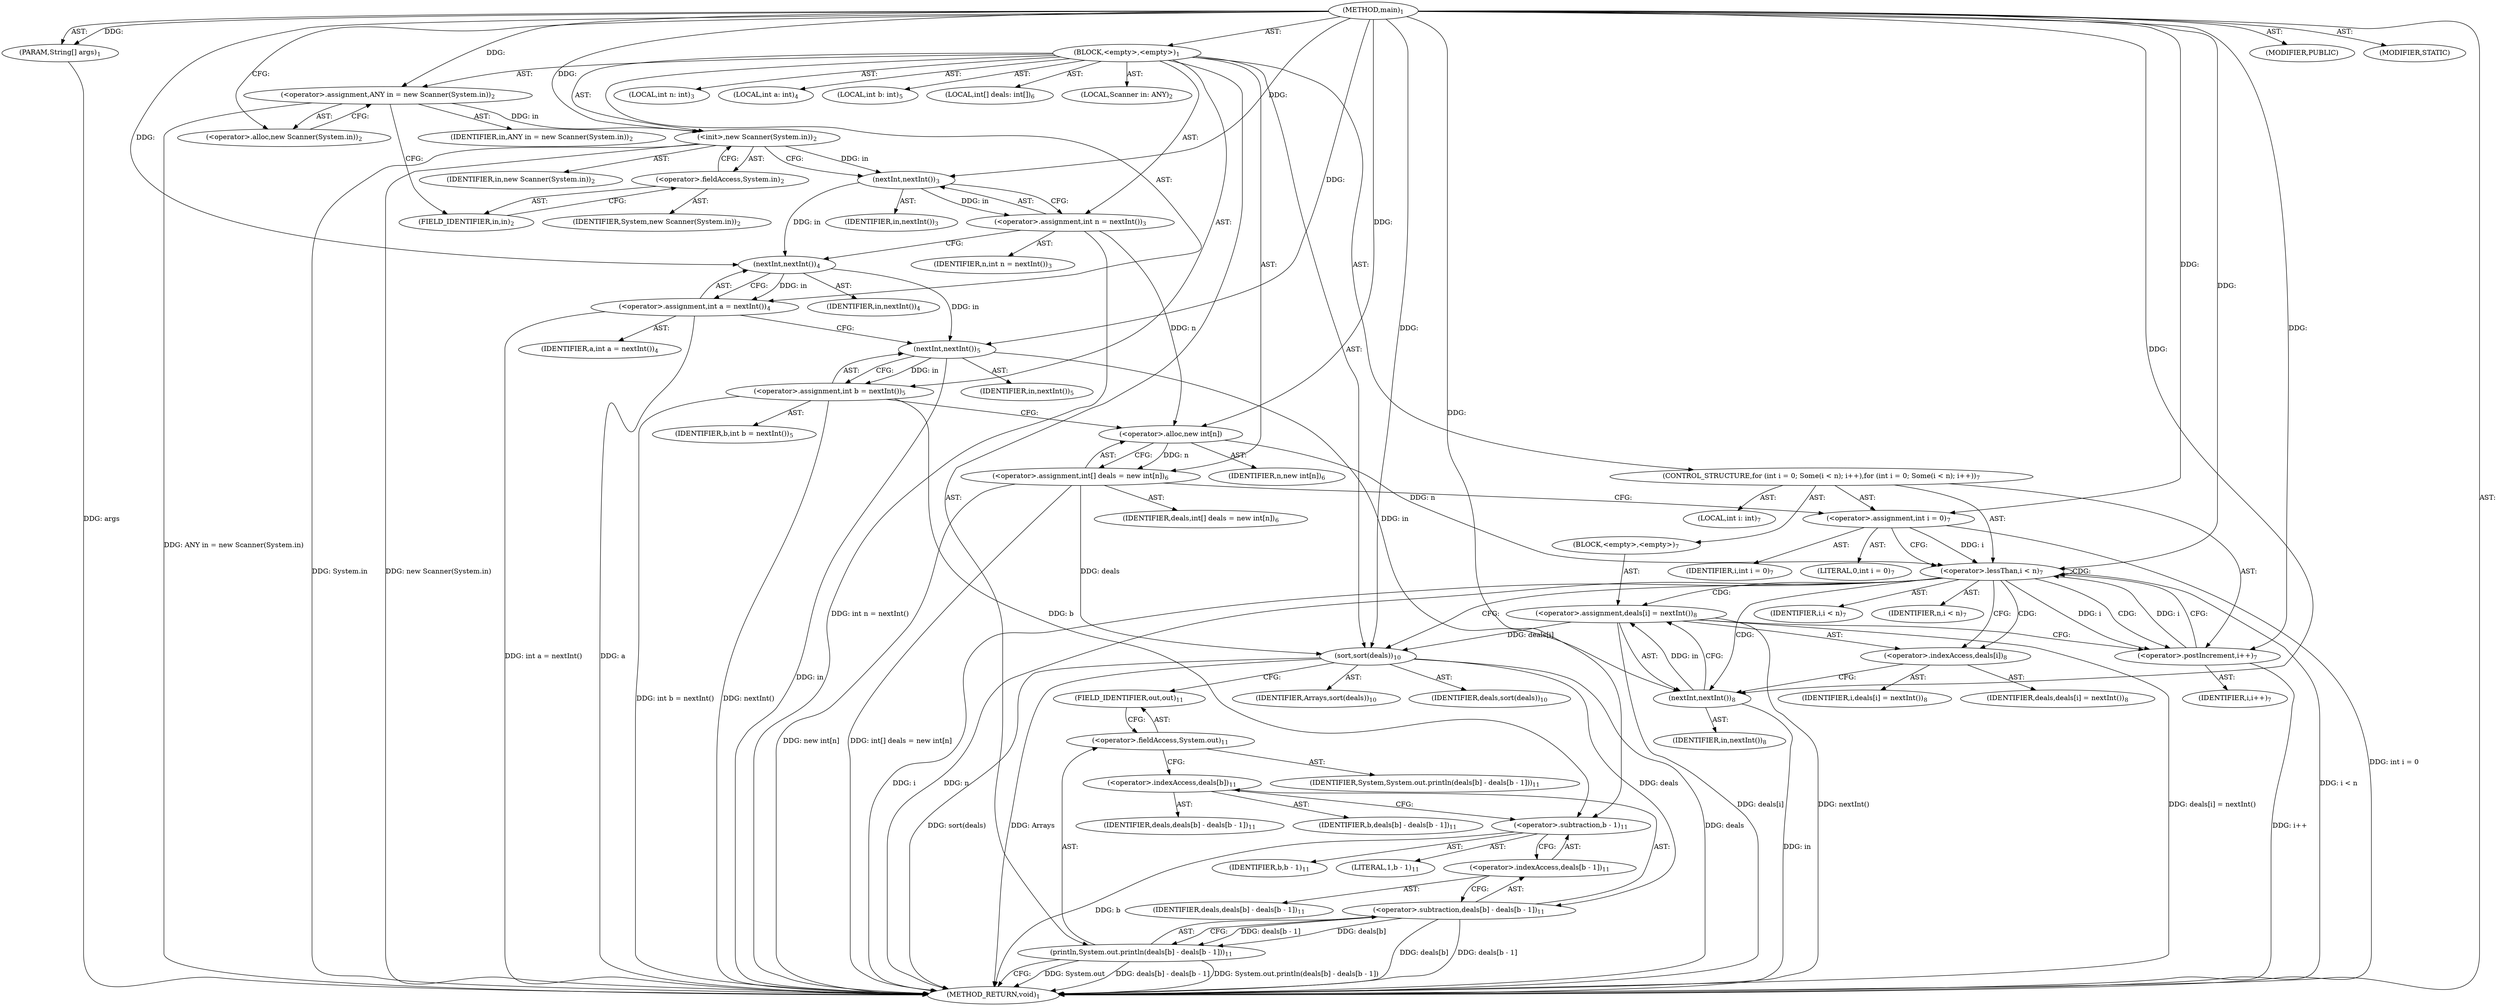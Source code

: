 digraph "main" {  
"19" [label = <(METHOD,main)<SUB>1</SUB>> ]
"20" [label = <(PARAM,String[] args)<SUB>1</SUB>> ]
"21" [label = <(BLOCK,&lt;empty&gt;,&lt;empty&gt;)<SUB>1</SUB>> ]
"4" [label = <(LOCAL,Scanner in: ANY)<SUB>2</SUB>> ]
"22" [label = <(&lt;operator&gt;.assignment,ANY in = new Scanner(System.in))<SUB>2</SUB>> ]
"23" [label = <(IDENTIFIER,in,ANY in = new Scanner(System.in))<SUB>2</SUB>> ]
"24" [label = <(&lt;operator&gt;.alloc,new Scanner(System.in))<SUB>2</SUB>> ]
"25" [label = <(&lt;init&gt;,new Scanner(System.in))<SUB>2</SUB>> ]
"3" [label = <(IDENTIFIER,in,new Scanner(System.in))<SUB>2</SUB>> ]
"26" [label = <(&lt;operator&gt;.fieldAccess,System.in)<SUB>2</SUB>> ]
"27" [label = <(IDENTIFIER,System,new Scanner(System.in))<SUB>2</SUB>> ]
"28" [label = <(FIELD_IDENTIFIER,in,in)<SUB>2</SUB>> ]
"29" [label = <(LOCAL,int n: int)<SUB>3</SUB>> ]
"30" [label = <(&lt;operator&gt;.assignment,int n = nextInt())<SUB>3</SUB>> ]
"31" [label = <(IDENTIFIER,n,int n = nextInt())<SUB>3</SUB>> ]
"32" [label = <(nextInt,nextInt())<SUB>3</SUB>> ]
"33" [label = <(IDENTIFIER,in,nextInt())<SUB>3</SUB>> ]
"34" [label = <(LOCAL,int a: int)<SUB>4</SUB>> ]
"35" [label = <(&lt;operator&gt;.assignment,int a = nextInt())<SUB>4</SUB>> ]
"36" [label = <(IDENTIFIER,a,int a = nextInt())<SUB>4</SUB>> ]
"37" [label = <(nextInt,nextInt())<SUB>4</SUB>> ]
"38" [label = <(IDENTIFIER,in,nextInt())<SUB>4</SUB>> ]
"39" [label = <(LOCAL,int b: int)<SUB>5</SUB>> ]
"40" [label = <(&lt;operator&gt;.assignment,int b = nextInt())<SUB>5</SUB>> ]
"41" [label = <(IDENTIFIER,b,int b = nextInt())<SUB>5</SUB>> ]
"42" [label = <(nextInt,nextInt())<SUB>5</SUB>> ]
"43" [label = <(IDENTIFIER,in,nextInt())<SUB>5</SUB>> ]
"44" [label = <(LOCAL,int[] deals: int[])<SUB>6</SUB>> ]
"45" [label = <(&lt;operator&gt;.assignment,int[] deals = new int[n])<SUB>6</SUB>> ]
"46" [label = <(IDENTIFIER,deals,int[] deals = new int[n])<SUB>6</SUB>> ]
"47" [label = <(&lt;operator&gt;.alloc,new int[n])> ]
"48" [label = <(IDENTIFIER,n,new int[n])<SUB>6</SUB>> ]
"49" [label = <(CONTROL_STRUCTURE,for (int i = 0; Some(i &lt; n); i++),for (int i = 0; Some(i &lt; n); i++))<SUB>7</SUB>> ]
"50" [label = <(LOCAL,int i: int)<SUB>7</SUB>> ]
"51" [label = <(&lt;operator&gt;.assignment,int i = 0)<SUB>7</SUB>> ]
"52" [label = <(IDENTIFIER,i,int i = 0)<SUB>7</SUB>> ]
"53" [label = <(LITERAL,0,int i = 0)<SUB>7</SUB>> ]
"54" [label = <(&lt;operator&gt;.lessThan,i &lt; n)<SUB>7</SUB>> ]
"55" [label = <(IDENTIFIER,i,i &lt; n)<SUB>7</SUB>> ]
"56" [label = <(IDENTIFIER,n,i &lt; n)<SUB>7</SUB>> ]
"57" [label = <(&lt;operator&gt;.postIncrement,i++)<SUB>7</SUB>> ]
"58" [label = <(IDENTIFIER,i,i++)<SUB>7</SUB>> ]
"59" [label = <(BLOCK,&lt;empty&gt;,&lt;empty&gt;)<SUB>7</SUB>> ]
"60" [label = <(&lt;operator&gt;.assignment,deals[i] = nextInt())<SUB>8</SUB>> ]
"61" [label = <(&lt;operator&gt;.indexAccess,deals[i])<SUB>8</SUB>> ]
"62" [label = <(IDENTIFIER,deals,deals[i] = nextInt())<SUB>8</SUB>> ]
"63" [label = <(IDENTIFIER,i,deals[i] = nextInt())<SUB>8</SUB>> ]
"64" [label = <(nextInt,nextInt())<SUB>8</SUB>> ]
"65" [label = <(IDENTIFIER,in,nextInt())<SUB>8</SUB>> ]
"66" [label = <(sort,sort(deals))<SUB>10</SUB>> ]
"67" [label = <(IDENTIFIER,Arrays,sort(deals))<SUB>10</SUB>> ]
"68" [label = <(IDENTIFIER,deals,sort(deals))<SUB>10</SUB>> ]
"69" [label = <(println,System.out.println(deals[b] - deals[b - 1]))<SUB>11</SUB>> ]
"70" [label = <(&lt;operator&gt;.fieldAccess,System.out)<SUB>11</SUB>> ]
"71" [label = <(IDENTIFIER,System,System.out.println(deals[b] - deals[b - 1]))<SUB>11</SUB>> ]
"72" [label = <(FIELD_IDENTIFIER,out,out)<SUB>11</SUB>> ]
"73" [label = <(&lt;operator&gt;.subtraction,deals[b] - deals[b - 1])<SUB>11</SUB>> ]
"74" [label = <(&lt;operator&gt;.indexAccess,deals[b])<SUB>11</SUB>> ]
"75" [label = <(IDENTIFIER,deals,deals[b] - deals[b - 1])<SUB>11</SUB>> ]
"76" [label = <(IDENTIFIER,b,deals[b] - deals[b - 1])<SUB>11</SUB>> ]
"77" [label = <(&lt;operator&gt;.indexAccess,deals[b - 1])<SUB>11</SUB>> ]
"78" [label = <(IDENTIFIER,deals,deals[b] - deals[b - 1])<SUB>11</SUB>> ]
"79" [label = <(&lt;operator&gt;.subtraction,b - 1)<SUB>11</SUB>> ]
"80" [label = <(IDENTIFIER,b,b - 1)<SUB>11</SUB>> ]
"81" [label = <(LITERAL,1,b - 1)<SUB>11</SUB>> ]
"82" [label = <(MODIFIER,PUBLIC)> ]
"83" [label = <(MODIFIER,STATIC)> ]
"84" [label = <(METHOD_RETURN,void)<SUB>1</SUB>> ]
  "19" -> "20"  [ label = "AST: "] 
  "19" -> "21"  [ label = "AST: "] 
  "19" -> "82"  [ label = "AST: "] 
  "19" -> "83"  [ label = "AST: "] 
  "19" -> "84"  [ label = "AST: "] 
  "21" -> "4"  [ label = "AST: "] 
  "21" -> "22"  [ label = "AST: "] 
  "21" -> "25"  [ label = "AST: "] 
  "21" -> "29"  [ label = "AST: "] 
  "21" -> "30"  [ label = "AST: "] 
  "21" -> "34"  [ label = "AST: "] 
  "21" -> "35"  [ label = "AST: "] 
  "21" -> "39"  [ label = "AST: "] 
  "21" -> "40"  [ label = "AST: "] 
  "21" -> "44"  [ label = "AST: "] 
  "21" -> "45"  [ label = "AST: "] 
  "21" -> "49"  [ label = "AST: "] 
  "21" -> "66"  [ label = "AST: "] 
  "21" -> "69"  [ label = "AST: "] 
  "22" -> "23"  [ label = "AST: "] 
  "22" -> "24"  [ label = "AST: "] 
  "25" -> "3"  [ label = "AST: "] 
  "25" -> "26"  [ label = "AST: "] 
  "26" -> "27"  [ label = "AST: "] 
  "26" -> "28"  [ label = "AST: "] 
  "30" -> "31"  [ label = "AST: "] 
  "30" -> "32"  [ label = "AST: "] 
  "32" -> "33"  [ label = "AST: "] 
  "35" -> "36"  [ label = "AST: "] 
  "35" -> "37"  [ label = "AST: "] 
  "37" -> "38"  [ label = "AST: "] 
  "40" -> "41"  [ label = "AST: "] 
  "40" -> "42"  [ label = "AST: "] 
  "42" -> "43"  [ label = "AST: "] 
  "45" -> "46"  [ label = "AST: "] 
  "45" -> "47"  [ label = "AST: "] 
  "47" -> "48"  [ label = "AST: "] 
  "49" -> "50"  [ label = "AST: "] 
  "49" -> "51"  [ label = "AST: "] 
  "49" -> "54"  [ label = "AST: "] 
  "49" -> "57"  [ label = "AST: "] 
  "49" -> "59"  [ label = "AST: "] 
  "51" -> "52"  [ label = "AST: "] 
  "51" -> "53"  [ label = "AST: "] 
  "54" -> "55"  [ label = "AST: "] 
  "54" -> "56"  [ label = "AST: "] 
  "57" -> "58"  [ label = "AST: "] 
  "59" -> "60"  [ label = "AST: "] 
  "60" -> "61"  [ label = "AST: "] 
  "60" -> "64"  [ label = "AST: "] 
  "61" -> "62"  [ label = "AST: "] 
  "61" -> "63"  [ label = "AST: "] 
  "64" -> "65"  [ label = "AST: "] 
  "66" -> "67"  [ label = "AST: "] 
  "66" -> "68"  [ label = "AST: "] 
  "69" -> "70"  [ label = "AST: "] 
  "69" -> "73"  [ label = "AST: "] 
  "70" -> "71"  [ label = "AST: "] 
  "70" -> "72"  [ label = "AST: "] 
  "73" -> "74"  [ label = "AST: "] 
  "73" -> "77"  [ label = "AST: "] 
  "74" -> "75"  [ label = "AST: "] 
  "74" -> "76"  [ label = "AST: "] 
  "77" -> "78"  [ label = "AST: "] 
  "77" -> "79"  [ label = "AST: "] 
  "79" -> "80"  [ label = "AST: "] 
  "79" -> "81"  [ label = "AST: "] 
  "22" -> "28"  [ label = "CFG: "] 
  "25" -> "32"  [ label = "CFG: "] 
  "30" -> "37"  [ label = "CFG: "] 
  "35" -> "42"  [ label = "CFG: "] 
  "40" -> "47"  [ label = "CFG: "] 
  "45" -> "51"  [ label = "CFG: "] 
  "66" -> "72"  [ label = "CFG: "] 
  "69" -> "84"  [ label = "CFG: "] 
  "24" -> "22"  [ label = "CFG: "] 
  "26" -> "25"  [ label = "CFG: "] 
  "32" -> "30"  [ label = "CFG: "] 
  "37" -> "35"  [ label = "CFG: "] 
  "42" -> "40"  [ label = "CFG: "] 
  "47" -> "45"  [ label = "CFG: "] 
  "51" -> "54"  [ label = "CFG: "] 
  "54" -> "61"  [ label = "CFG: "] 
  "54" -> "66"  [ label = "CFG: "] 
  "57" -> "54"  [ label = "CFG: "] 
  "70" -> "74"  [ label = "CFG: "] 
  "73" -> "69"  [ label = "CFG: "] 
  "28" -> "26"  [ label = "CFG: "] 
  "60" -> "57"  [ label = "CFG: "] 
  "72" -> "70"  [ label = "CFG: "] 
  "74" -> "79"  [ label = "CFG: "] 
  "77" -> "73"  [ label = "CFG: "] 
  "61" -> "64"  [ label = "CFG: "] 
  "64" -> "60"  [ label = "CFG: "] 
  "79" -> "77"  [ label = "CFG: "] 
  "19" -> "24"  [ label = "CFG: "] 
  "20" -> "84"  [ label = "DDG: args"] 
  "22" -> "84"  [ label = "DDG: ANY in = new Scanner(System.in)"] 
  "25" -> "84"  [ label = "DDG: System.in"] 
  "25" -> "84"  [ label = "DDG: new Scanner(System.in)"] 
  "30" -> "84"  [ label = "DDG: int n = nextInt()"] 
  "35" -> "84"  [ label = "DDG: a"] 
  "35" -> "84"  [ label = "DDG: int a = nextInt()"] 
  "42" -> "84"  [ label = "DDG: in"] 
  "40" -> "84"  [ label = "DDG: nextInt()"] 
  "40" -> "84"  [ label = "DDG: int b = nextInt()"] 
  "45" -> "84"  [ label = "DDG: new int[n]"] 
  "45" -> "84"  [ label = "DDG: int[] deals = new int[n]"] 
  "51" -> "84"  [ label = "DDG: int i = 0"] 
  "54" -> "84"  [ label = "DDG: i"] 
  "54" -> "84"  [ label = "DDG: n"] 
  "54" -> "84"  [ label = "DDG: i &lt; n"] 
  "66" -> "84"  [ label = "DDG: deals"] 
  "66" -> "84"  [ label = "DDG: sort(deals)"] 
  "69" -> "84"  [ label = "DDG: System.out"] 
  "73" -> "84"  [ label = "DDG: deals[b]"] 
  "79" -> "84"  [ label = "DDG: b"] 
  "73" -> "84"  [ label = "DDG: deals[b - 1]"] 
  "69" -> "84"  [ label = "DDG: deals[b] - deals[b - 1]"] 
  "69" -> "84"  [ label = "DDG: System.out.println(deals[b] - deals[b - 1])"] 
  "60" -> "84"  [ label = "DDG: deals[i]"] 
  "64" -> "84"  [ label = "DDG: in"] 
  "60" -> "84"  [ label = "DDG: nextInt()"] 
  "60" -> "84"  [ label = "DDG: deals[i] = nextInt()"] 
  "57" -> "84"  [ label = "DDG: i++"] 
  "66" -> "84"  [ label = "DDG: Arrays"] 
  "19" -> "20"  [ label = "DDG: "] 
  "19" -> "22"  [ label = "DDG: "] 
  "32" -> "30"  [ label = "DDG: in"] 
  "37" -> "35"  [ label = "DDG: in"] 
  "42" -> "40"  [ label = "DDG: in"] 
  "47" -> "45"  [ label = "DDG: n"] 
  "22" -> "25"  [ label = "DDG: in"] 
  "19" -> "25"  [ label = "DDG: "] 
  "19" -> "51"  [ label = "DDG: "] 
  "19" -> "66"  [ label = "DDG: "] 
  "45" -> "66"  [ label = "DDG: deals"] 
  "60" -> "66"  [ label = "DDG: deals[i]"] 
  "73" -> "69"  [ label = "DDG: deals[b]"] 
  "73" -> "69"  [ label = "DDG: deals[b - 1]"] 
  "25" -> "32"  [ label = "DDG: in"] 
  "19" -> "32"  [ label = "DDG: "] 
  "32" -> "37"  [ label = "DDG: in"] 
  "19" -> "37"  [ label = "DDG: "] 
  "37" -> "42"  [ label = "DDG: in"] 
  "19" -> "42"  [ label = "DDG: "] 
  "30" -> "47"  [ label = "DDG: n"] 
  "19" -> "47"  [ label = "DDG: "] 
  "51" -> "54"  [ label = "DDG: i"] 
  "57" -> "54"  [ label = "DDG: i"] 
  "19" -> "54"  [ label = "DDG: "] 
  "47" -> "54"  [ label = "DDG: n"] 
  "54" -> "57"  [ label = "DDG: i"] 
  "19" -> "57"  [ label = "DDG: "] 
  "64" -> "60"  [ label = "DDG: in"] 
  "66" -> "73"  [ label = "DDG: deals"] 
  "42" -> "64"  [ label = "DDG: in"] 
  "19" -> "64"  [ label = "DDG: "] 
  "40" -> "79"  [ label = "DDG: b"] 
  "19" -> "79"  [ label = "DDG: "] 
  "54" -> "60"  [ label = "CDG: "] 
  "54" -> "61"  [ label = "CDG: "] 
  "54" -> "64"  [ label = "CDG: "] 
  "54" -> "57"  [ label = "CDG: "] 
  "54" -> "54"  [ label = "CDG: "] 
}
